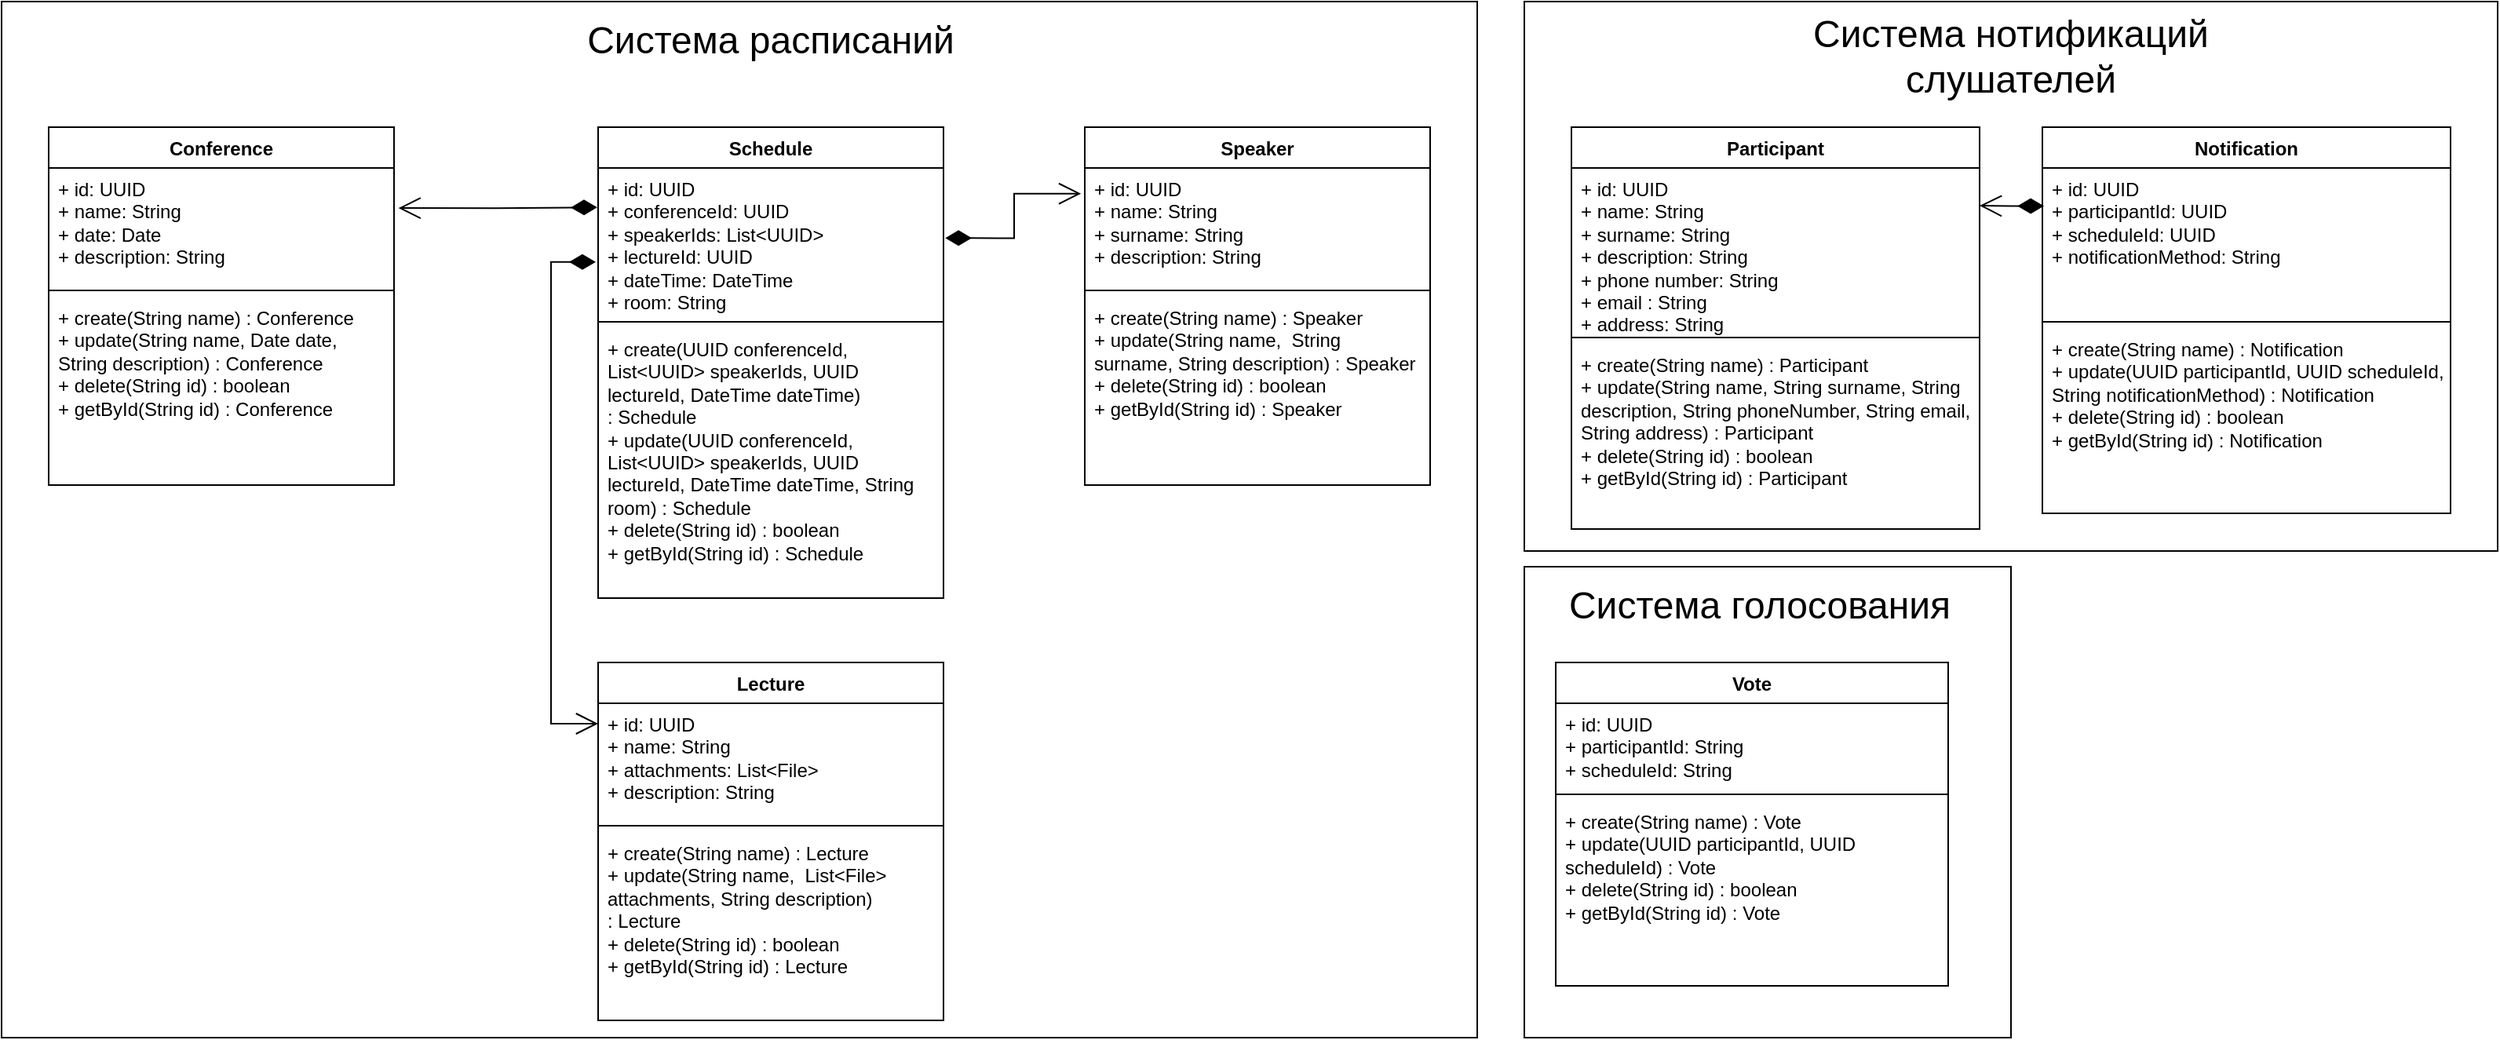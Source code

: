 <mxfile version="24.0.2" type="device">
  <diagram name="Страница — 1" id="fnOiPrnEoTEtQ-_MaOaU">
    <mxGraphModel dx="2546" dy="893" grid="1" gridSize="10" guides="1" tooltips="1" connect="1" arrows="1" fold="1" page="1" pageScale="1" pageWidth="827" pageHeight="1169" math="0" shadow="0">
      <root>
        <mxCell id="0" />
        <mxCell id="1" parent="0" />
        <mxCell id="0mB2jGfSR8IdtGSJnhFy-39" value="" style="html=1;whiteSpace=wrap;" parent="1" vertex="1">
          <mxGeometry x="950" y="410" width="310" height="300" as="geometry" />
        </mxCell>
        <mxCell id="0mB2jGfSR8IdtGSJnhFy-33" value="" style="html=1;whiteSpace=wrap;" parent="1" vertex="1">
          <mxGeometry x="950" y="50" width="620" height="350" as="geometry" />
        </mxCell>
        <mxCell id="0mB2jGfSR8IdtGSJnhFy-23" value="" style="html=1;whiteSpace=wrap;" parent="1" vertex="1">
          <mxGeometry x="-20" y="50" width="940" height="660" as="geometry" />
        </mxCell>
        <mxCell id="0mB2jGfSR8IdtGSJnhFy-3" value="Conference" style="swimlane;fontStyle=1;align=center;verticalAlign=top;childLayout=stackLayout;horizontal=1;startSize=26;horizontalStack=0;resizeParent=1;resizeParentMax=0;resizeLast=0;collapsible=1;marginBottom=0;whiteSpace=wrap;html=1;" parent="1" vertex="1">
          <mxGeometry x="10" y="130" width="220" height="228" as="geometry" />
        </mxCell>
        <mxCell id="0mB2jGfSR8IdtGSJnhFy-4" value="+ id: UUID&lt;br&gt;+ name: String&lt;br&gt;+ date: Date&lt;br&gt;+ description: String" style="text;strokeColor=none;fillColor=none;align=left;verticalAlign=top;spacingLeft=4;spacingRight=4;overflow=hidden;rotatable=0;points=[[0,0.5],[1,0.5]];portConstraint=eastwest;whiteSpace=wrap;html=1;" parent="0mB2jGfSR8IdtGSJnhFy-3" vertex="1">
          <mxGeometry y="26" width="220" height="74" as="geometry" />
        </mxCell>
        <mxCell id="0mB2jGfSR8IdtGSJnhFy-5" value="" style="line;strokeWidth=1;fillColor=none;align=left;verticalAlign=middle;spacingTop=-1;spacingLeft=3;spacingRight=3;rotatable=0;labelPosition=right;points=[];portConstraint=eastwest;strokeColor=inherit;" parent="0mB2jGfSR8IdtGSJnhFy-3" vertex="1">
          <mxGeometry y="100" width="220" height="8" as="geometry" />
        </mxCell>
        <mxCell id="0mB2jGfSR8IdtGSJnhFy-6" value="+ create(String name) : Conference&lt;br&gt;+ update(String name, Date date, String description) : Conference&lt;div&gt;+ delete(String id) : boolean&lt;/div&gt;&lt;div&gt;+ getById(String id) : Conference&lt;/div&gt;" style="text;strokeColor=none;fillColor=none;align=left;verticalAlign=top;spacingLeft=4;spacingRight=4;overflow=hidden;rotatable=0;points=[[0,0.5],[1,0.5]];portConstraint=eastwest;whiteSpace=wrap;html=1;" parent="0mB2jGfSR8IdtGSJnhFy-3" vertex="1">
          <mxGeometry y="108" width="220" height="120" as="geometry" />
        </mxCell>
        <mxCell id="0mB2jGfSR8IdtGSJnhFy-7" value="Lecture" style="swimlane;fontStyle=1;align=center;verticalAlign=top;childLayout=stackLayout;horizontal=1;startSize=26;horizontalStack=0;resizeParent=1;resizeParentMax=0;resizeLast=0;collapsible=1;marginBottom=0;whiteSpace=wrap;html=1;" parent="1" vertex="1">
          <mxGeometry x="360" y="471" width="220" height="228" as="geometry" />
        </mxCell>
        <mxCell id="0mB2jGfSR8IdtGSJnhFy-8" value="+ id: UUID&lt;br&gt;+ name: String&lt;br&gt;+ attachments: List&amp;lt;File&amp;gt;&lt;br&gt;+ description: String" style="text;strokeColor=none;fillColor=none;align=left;verticalAlign=top;spacingLeft=4;spacingRight=4;overflow=hidden;rotatable=0;points=[[0,0.5],[1,0.5]];portConstraint=eastwest;whiteSpace=wrap;html=1;" parent="0mB2jGfSR8IdtGSJnhFy-7" vertex="1">
          <mxGeometry y="26" width="220" height="74" as="geometry" />
        </mxCell>
        <mxCell id="0mB2jGfSR8IdtGSJnhFy-9" value="" style="line;strokeWidth=1;fillColor=none;align=left;verticalAlign=middle;spacingTop=-1;spacingLeft=3;spacingRight=3;rotatable=0;labelPosition=right;points=[];portConstraint=eastwest;strokeColor=inherit;" parent="0mB2jGfSR8IdtGSJnhFy-7" vertex="1">
          <mxGeometry y="100" width="220" height="8" as="geometry" />
        </mxCell>
        <mxCell id="0mB2jGfSR8IdtGSJnhFy-10" value="+ create(String name) :&amp;nbsp;&lt;span style=&quot;text-align: center;&quot;&gt;Lecture&lt;/span&gt;&lt;br&gt;+ update(String name,&amp;nbsp; List&amp;lt;File&amp;gt; attachments, String description) :&amp;nbsp;&lt;span style=&quot;text-align: center;&quot;&gt;Lecture&lt;/span&gt;&lt;div&gt;+ delete(String id) : boolean&lt;/div&gt;&lt;div&gt;+ getById(String id) :&amp;nbsp;&lt;span style=&quot;text-align: center; background-color: initial;&quot;&gt;Lecture&lt;/span&gt;&lt;/div&gt;" style="text;strokeColor=none;fillColor=none;align=left;verticalAlign=top;spacingLeft=4;spacingRight=4;overflow=hidden;rotatable=0;points=[[0,0.5],[1,0.5]];portConstraint=eastwest;whiteSpace=wrap;html=1;" parent="0mB2jGfSR8IdtGSJnhFy-7" vertex="1">
          <mxGeometry y="108" width="220" height="120" as="geometry" />
        </mxCell>
        <mxCell id="0mB2jGfSR8IdtGSJnhFy-11" value="Speaker" style="swimlane;fontStyle=1;align=center;verticalAlign=top;childLayout=stackLayout;horizontal=1;startSize=26;horizontalStack=0;resizeParent=1;resizeParentMax=0;resizeLast=0;collapsible=1;marginBottom=0;whiteSpace=wrap;html=1;" parent="1" vertex="1">
          <mxGeometry x="670" y="130" width="220" height="228" as="geometry" />
        </mxCell>
        <mxCell id="0mB2jGfSR8IdtGSJnhFy-12" value="+ id: UUID&lt;br&gt;+ name: String&lt;div&gt;+ surname: String&lt;br&gt;+ description: String&lt;/div&gt;" style="text;strokeColor=none;fillColor=none;align=left;verticalAlign=top;spacingLeft=4;spacingRight=4;overflow=hidden;rotatable=0;points=[[0,0.5],[1,0.5]];portConstraint=eastwest;whiteSpace=wrap;html=1;" parent="0mB2jGfSR8IdtGSJnhFy-11" vertex="1">
          <mxGeometry y="26" width="220" height="74" as="geometry" />
        </mxCell>
        <mxCell id="0mB2jGfSR8IdtGSJnhFy-13" value="" style="line;strokeWidth=1;fillColor=none;align=left;verticalAlign=middle;spacingTop=-1;spacingLeft=3;spacingRight=3;rotatable=0;labelPosition=right;points=[];portConstraint=eastwest;strokeColor=inherit;" parent="0mB2jGfSR8IdtGSJnhFy-11" vertex="1">
          <mxGeometry y="100" width="220" height="8" as="geometry" />
        </mxCell>
        <mxCell id="0mB2jGfSR8IdtGSJnhFy-14" value="+ create(String name) :&amp;nbsp;&lt;span style=&quot;text-align: center;&quot;&gt;Speaker&lt;/span&gt;&lt;br&gt;+ update(String name,&amp;nbsp; String surname, String description) :&amp;nbsp;&lt;span style=&quot;text-align: center;&quot;&gt;Speaker&lt;/span&gt;&lt;div&gt;+ delete(String id) : boolean&lt;/div&gt;&lt;div&gt;+ getById(String id) :&amp;nbsp;&lt;span style=&quot;text-align: center; background-color: initial;&quot;&gt;Speaker&lt;/span&gt;&lt;/div&gt;" style="text;strokeColor=none;fillColor=none;align=left;verticalAlign=top;spacingLeft=4;spacingRight=4;overflow=hidden;rotatable=0;points=[[0,0.5],[1,0.5]];portConstraint=eastwest;whiteSpace=wrap;html=1;" parent="0mB2jGfSR8IdtGSJnhFy-11" vertex="1">
          <mxGeometry y="108" width="220" height="120" as="geometry" />
        </mxCell>
        <mxCell id="0mB2jGfSR8IdtGSJnhFy-15" value="Schedule" style="swimlane;fontStyle=1;align=center;verticalAlign=top;childLayout=stackLayout;horizontal=1;startSize=26;horizontalStack=0;resizeParent=1;resizeParentMax=0;resizeLast=0;collapsible=1;marginBottom=0;whiteSpace=wrap;html=1;" parent="1" vertex="1">
          <mxGeometry x="360" y="130" width="220" height="300" as="geometry" />
        </mxCell>
        <mxCell id="0mB2jGfSR8IdtGSJnhFy-16" value="+ id: UUID&lt;br&gt;+ conferenceId: UUID&lt;br&gt;+ speakerIds: List&amp;lt;UUID&amp;gt;&lt;br&gt;+ lectureId: UUID&lt;div&gt;+ dateTime: DateTime&lt;br&gt;+ room: String&lt;/div&gt;" style="text;strokeColor=none;fillColor=none;align=left;verticalAlign=top;spacingLeft=4;spacingRight=4;overflow=hidden;rotatable=0;points=[[0,0.5],[1,0.5]];portConstraint=eastwest;whiteSpace=wrap;html=1;" parent="0mB2jGfSR8IdtGSJnhFy-15" vertex="1">
          <mxGeometry y="26" width="220" height="94" as="geometry" />
        </mxCell>
        <mxCell id="0mB2jGfSR8IdtGSJnhFy-17" value="" style="line;strokeWidth=1;fillColor=none;align=left;verticalAlign=middle;spacingTop=-1;spacingLeft=3;spacingRight=3;rotatable=0;labelPosition=right;points=[];portConstraint=eastwest;strokeColor=inherit;" parent="0mB2jGfSR8IdtGSJnhFy-15" vertex="1">
          <mxGeometry y="120" width="220" height="8" as="geometry" />
        </mxCell>
        <mxCell id="0mB2jGfSR8IdtGSJnhFy-18" value="+ create(UUID conferenceId, List&amp;lt;UUID&amp;gt; speakerIds, UUID lectureId, DateTime dateTime) :&amp;nbsp;&lt;span style=&quot;text-align: center;&quot;&gt;Schedule&lt;/span&gt;&lt;br&gt;+ update(UUID conferenceId, List&amp;lt;UUID&amp;gt; speakerIds, UUID lectureId, DateTime dateTime, String room) :&amp;nbsp;&lt;span style=&quot;text-align: center;&quot;&gt;Schedule&lt;/span&gt;&lt;div&gt;+ delete(String id) : boolean&lt;/div&gt;&lt;div&gt;+ getById(String id) :&amp;nbsp;&lt;span style=&quot;text-align: center; background-color: initial;&quot;&gt;Schedule&lt;/span&gt;&lt;/div&gt;" style="text;strokeColor=none;fillColor=none;align=left;verticalAlign=top;spacingLeft=4;spacingRight=4;overflow=hidden;rotatable=0;points=[[0,0.5],[1,0.5]];portConstraint=eastwest;whiteSpace=wrap;html=1;" parent="0mB2jGfSR8IdtGSJnhFy-15" vertex="1">
          <mxGeometry y="128" width="220" height="172" as="geometry" />
        </mxCell>
        <mxCell id="0mB2jGfSR8IdtGSJnhFy-20" value="" style="endArrow=open;html=1;endSize=12;startArrow=diamondThin;startSize=14;startFill=1;edgeStyle=orthogonalEdgeStyle;align=left;verticalAlign=bottom;rounded=0;entryX=-0.011;entryY=0.221;entryDx=0;entryDy=0;entryPerimeter=0;exitX=1.005;exitY=0.475;exitDx=0;exitDy=0;exitPerimeter=0;" parent="1" source="0mB2jGfSR8IdtGSJnhFy-16" target="0mB2jGfSR8IdtGSJnhFy-12" edge="1">
          <mxGeometry x="-1" y="3" relative="1" as="geometry">
            <mxPoint x="590" y="210" as="sourcePoint" />
            <mxPoint x="490" y="360" as="targetPoint" />
            <Array as="points">
              <mxPoint x="625" y="201" />
              <mxPoint x="625" y="172" />
            </Array>
          </mxGeometry>
        </mxCell>
        <mxCell id="0mB2jGfSR8IdtGSJnhFy-21" value="" style="endArrow=open;html=1;endSize=12;startArrow=diamondThin;startSize=14;startFill=1;edgeStyle=orthogonalEdgeStyle;align=left;verticalAlign=bottom;rounded=0;exitX=-0.007;exitY=0.796;exitDx=0;exitDy=0;exitPerimeter=0;" parent="1" target="0mB2jGfSR8IdtGSJnhFy-8" edge="1">
          <mxGeometry x="-0.862" y="-6" relative="1" as="geometry">
            <mxPoint x="358.46" y="215.904" as="sourcePoint" />
            <mxPoint x="460" y="471" as="targetPoint" />
            <Array as="points">
              <mxPoint x="330" y="216" />
              <mxPoint x="330" y="510" />
            </Array>
            <mxPoint x="6" y="-6" as="offset" />
          </mxGeometry>
        </mxCell>
        <mxCell id="0mB2jGfSR8IdtGSJnhFy-22" value="" style="endArrow=open;html=1;endSize=12;startArrow=diamondThin;startSize=14;startFill=1;edgeStyle=orthogonalEdgeStyle;align=left;verticalAlign=bottom;rounded=0;entryX=1.013;entryY=0.345;entryDx=0;entryDy=0;entryPerimeter=0;" parent="1" target="0mB2jGfSR8IdtGSJnhFy-4" edge="1">
          <mxGeometry x="-0.298" relative="1" as="geometry">
            <mxPoint x="359.48" y="181.1" as="sourcePoint" />
            <mxPoint x="243.22" y="70.05" as="targetPoint" />
            <mxPoint as="offset" />
          </mxGeometry>
        </mxCell>
        <mxCell id="0mB2jGfSR8IdtGSJnhFy-24" value="&lt;span style=&quot;font-size: 24px;&quot;&gt;Система расписаний&lt;/span&gt;" style="text;html=1;align=center;verticalAlign=middle;whiteSpace=wrap;rounded=0;" parent="1" vertex="1">
          <mxGeometry x="320" y="60" width="300" height="30" as="geometry" />
        </mxCell>
        <mxCell id="0mB2jGfSR8IdtGSJnhFy-25" value="Participant" style="swimlane;fontStyle=1;align=center;verticalAlign=top;childLayout=stackLayout;horizontal=1;startSize=26;horizontalStack=0;resizeParent=1;resizeParentMax=0;resizeLast=0;collapsible=1;marginBottom=0;whiteSpace=wrap;html=1;" parent="1" vertex="1">
          <mxGeometry x="980" y="130" width="260" height="256" as="geometry" />
        </mxCell>
        <mxCell id="0mB2jGfSR8IdtGSJnhFy-26" value="+ id: UUID&lt;br&gt;+ name: String&lt;br&gt;+ surname: String&lt;br&gt;+ description: String&lt;br&gt;+ phone number: String&lt;br&gt;+ email : String&lt;br&gt;+ address: String" style="text;strokeColor=none;fillColor=none;align=left;verticalAlign=top;spacingLeft=4;spacingRight=4;overflow=hidden;rotatable=0;points=[[0,0.5],[1,0.5]];portConstraint=eastwest;whiteSpace=wrap;html=1;" parent="0mB2jGfSR8IdtGSJnhFy-25" vertex="1">
          <mxGeometry y="26" width="260" height="104" as="geometry" />
        </mxCell>
        <mxCell id="0mB2jGfSR8IdtGSJnhFy-27" value="" style="line;strokeWidth=1;fillColor=none;align=left;verticalAlign=middle;spacingTop=-1;spacingLeft=3;spacingRight=3;rotatable=0;labelPosition=right;points=[];portConstraint=eastwest;strokeColor=inherit;" parent="0mB2jGfSR8IdtGSJnhFy-25" vertex="1">
          <mxGeometry y="130" width="260" height="8" as="geometry" />
        </mxCell>
        <mxCell id="0mB2jGfSR8IdtGSJnhFy-28" value="+ create(String name) :&amp;nbsp;&lt;span style=&quot;text-align: center;&quot;&gt;Participant&lt;/span&gt;&lt;br&gt;+ update(String name, String surname, String description, String phoneNumber, String email, String address) :&amp;nbsp;&lt;span style=&quot;text-align: center;&quot;&gt;Participant&lt;/span&gt;&lt;div&gt;+ delete(String id) : boolean&lt;/div&gt;&lt;div&gt;+ getById(String id) :&amp;nbsp;&lt;span style=&quot;text-align: center; background-color: initial;&quot;&gt;Participant&lt;/span&gt;&lt;/div&gt;" style="text;strokeColor=none;fillColor=none;align=left;verticalAlign=top;spacingLeft=4;spacingRight=4;overflow=hidden;rotatable=0;points=[[0,0.5],[1,0.5]];portConstraint=eastwest;whiteSpace=wrap;html=1;" parent="0mB2jGfSR8IdtGSJnhFy-25" vertex="1">
          <mxGeometry y="138" width="260" height="118" as="geometry" />
        </mxCell>
        <mxCell id="0mB2jGfSR8IdtGSJnhFy-29" value="Notification" style="swimlane;fontStyle=1;align=center;verticalAlign=top;childLayout=stackLayout;horizontal=1;startSize=26;horizontalStack=0;resizeParent=1;resizeParentMax=0;resizeLast=0;collapsible=1;marginBottom=0;whiteSpace=wrap;html=1;" parent="1" vertex="1">
          <mxGeometry x="1280" y="130" width="260" height="246" as="geometry" />
        </mxCell>
        <mxCell id="0mB2jGfSR8IdtGSJnhFy-30" value="+ id: UUID&lt;br&gt;+ participantId: UUID&lt;br&gt;+ scheduleId: UUID&lt;div&gt;+ notificationMethod: String&lt;/div&gt;" style="text;strokeColor=none;fillColor=none;align=left;verticalAlign=top;spacingLeft=4;spacingRight=4;overflow=hidden;rotatable=0;points=[[0,0.5],[1,0.5]];portConstraint=eastwest;whiteSpace=wrap;html=1;" parent="0mB2jGfSR8IdtGSJnhFy-29" vertex="1">
          <mxGeometry y="26" width="260" height="94" as="geometry" />
        </mxCell>
        <mxCell id="0mB2jGfSR8IdtGSJnhFy-31" value="" style="line;strokeWidth=1;fillColor=none;align=left;verticalAlign=middle;spacingTop=-1;spacingLeft=3;spacingRight=3;rotatable=0;labelPosition=right;points=[];portConstraint=eastwest;strokeColor=inherit;" parent="0mB2jGfSR8IdtGSJnhFy-29" vertex="1">
          <mxGeometry y="120" width="260" height="8" as="geometry" />
        </mxCell>
        <mxCell id="0mB2jGfSR8IdtGSJnhFy-32" value="+ create(String name) :&amp;nbsp;&lt;span style=&quot;text-align: center;&quot;&gt;Notification&lt;/span&gt;&lt;br&gt;+ update(UUID participantId, UUID scheduleId, String notificationMethod) :&amp;nbsp;&lt;span style=&quot;text-align: center;&quot;&gt;Notification&lt;/span&gt;&lt;div&gt;+ delete(String id) : boolean&lt;/div&gt;&lt;div&gt;+ getById(String id) :&amp;nbsp;&lt;span style=&quot;text-align: center; background-color: initial;&quot;&gt;Notification&lt;/span&gt;&lt;/div&gt;" style="text;strokeColor=none;fillColor=none;align=left;verticalAlign=top;spacingLeft=4;spacingRight=4;overflow=hidden;rotatable=0;points=[[0,0.5],[1,0.5]];portConstraint=eastwest;whiteSpace=wrap;html=1;" parent="0mB2jGfSR8IdtGSJnhFy-29" vertex="1">
          <mxGeometry y="128" width="260" height="118" as="geometry" />
        </mxCell>
        <mxCell id="0mB2jGfSR8IdtGSJnhFy-34" value="&lt;span style=&quot;font-size: 24px;&quot;&gt;Система нотификаций слушателей&lt;/span&gt;" style="text;html=1;align=center;verticalAlign=middle;whiteSpace=wrap;rounded=0;" parent="1" vertex="1">
          <mxGeometry x="1110" y="70" width="300" height="30" as="geometry" />
        </mxCell>
        <mxCell id="0mB2jGfSR8IdtGSJnhFy-35" value="Vote" style="swimlane;fontStyle=1;align=center;verticalAlign=top;childLayout=stackLayout;horizontal=1;startSize=26;horizontalStack=0;resizeParent=1;resizeParentMax=0;resizeLast=0;collapsible=1;marginBottom=0;whiteSpace=wrap;html=1;" parent="1" vertex="1">
          <mxGeometry x="970" y="471" width="250" height="206" as="geometry" />
        </mxCell>
        <mxCell id="0mB2jGfSR8IdtGSJnhFy-36" value="+ id: UUID&lt;br&gt;+ participantId: String&lt;br&gt;+ scheduleId: String" style="text;strokeColor=none;fillColor=none;align=left;verticalAlign=top;spacingLeft=4;spacingRight=4;overflow=hidden;rotatable=0;points=[[0,0.5],[1,0.5]];portConstraint=eastwest;whiteSpace=wrap;html=1;" parent="0mB2jGfSR8IdtGSJnhFy-35" vertex="1">
          <mxGeometry y="26" width="250" height="54" as="geometry" />
        </mxCell>
        <mxCell id="0mB2jGfSR8IdtGSJnhFy-37" value="" style="line;strokeWidth=1;fillColor=none;align=left;verticalAlign=middle;spacingTop=-1;spacingLeft=3;spacingRight=3;rotatable=0;labelPosition=right;points=[];portConstraint=eastwest;strokeColor=inherit;" parent="0mB2jGfSR8IdtGSJnhFy-35" vertex="1">
          <mxGeometry y="80" width="250" height="8" as="geometry" />
        </mxCell>
        <mxCell id="0mB2jGfSR8IdtGSJnhFy-38" value="+ create(String name) :&amp;nbsp;&lt;span style=&quot;text-align: center;&quot;&gt;Vote&lt;/span&gt;&lt;br&gt;+ update(UUID participantId, UUID scheduleId) :&amp;nbsp;&lt;span style=&quot;text-align: center;&quot;&gt;Vote&lt;/span&gt;&lt;div&gt;+ delete(String id) : boolean&lt;/div&gt;&lt;div&gt;+ getById(String id) :&amp;nbsp;&lt;span style=&quot;text-align: center; background-color: initial;&quot;&gt;Vote&lt;/span&gt;&lt;/div&gt;" style="text;strokeColor=none;fillColor=none;align=left;verticalAlign=top;spacingLeft=4;spacingRight=4;overflow=hidden;rotatable=0;points=[[0,0.5],[1,0.5]];portConstraint=eastwest;whiteSpace=wrap;html=1;" parent="0mB2jGfSR8IdtGSJnhFy-35" vertex="1">
          <mxGeometry y="88" width="250" height="118" as="geometry" />
        </mxCell>
        <mxCell id="0mB2jGfSR8IdtGSJnhFy-40" value="&lt;span style=&quot;font-size: 24px;&quot;&gt;Система голосования&lt;/span&gt;" style="text;html=1;align=center;verticalAlign=middle;whiteSpace=wrap;rounded=0;" parent="1" vertex="1">
          <mxGeometry x="950" y="420" width="300" height="30" as="geometry" />
        </mxCell>
        <mxCell id="SbZQR5OXPOd2LrwtMlFi-2" value="" style="endArrow=open;html=1;endSize=12;startArrow=diamondThin;startSize=14;startFill=1;edgeStyle=orthogonalEdgeStyle;align=left;verticalAlign=bottom;rounded=0;exitX=0.004;exitY=0.258;exitDx=0;exitDy=0;exitPerimeter=0;" edge="1" parent="1" source="0mB2jGfSR8IdtGSJnhFy-30">
          <mxGeometry x="-0.298" relative="1" as="geometry">
            <mxPoint x="1286.48" y="180" as="sourcePoint" />
            <mxPoint x="1240" y="180" as="targetPoint" />
            <mxPoint as="offset" />
          </mxGeometry>
        </mxCell>
      </root>
    </mxGraphModel>
  </diagram>
</mxfile>
